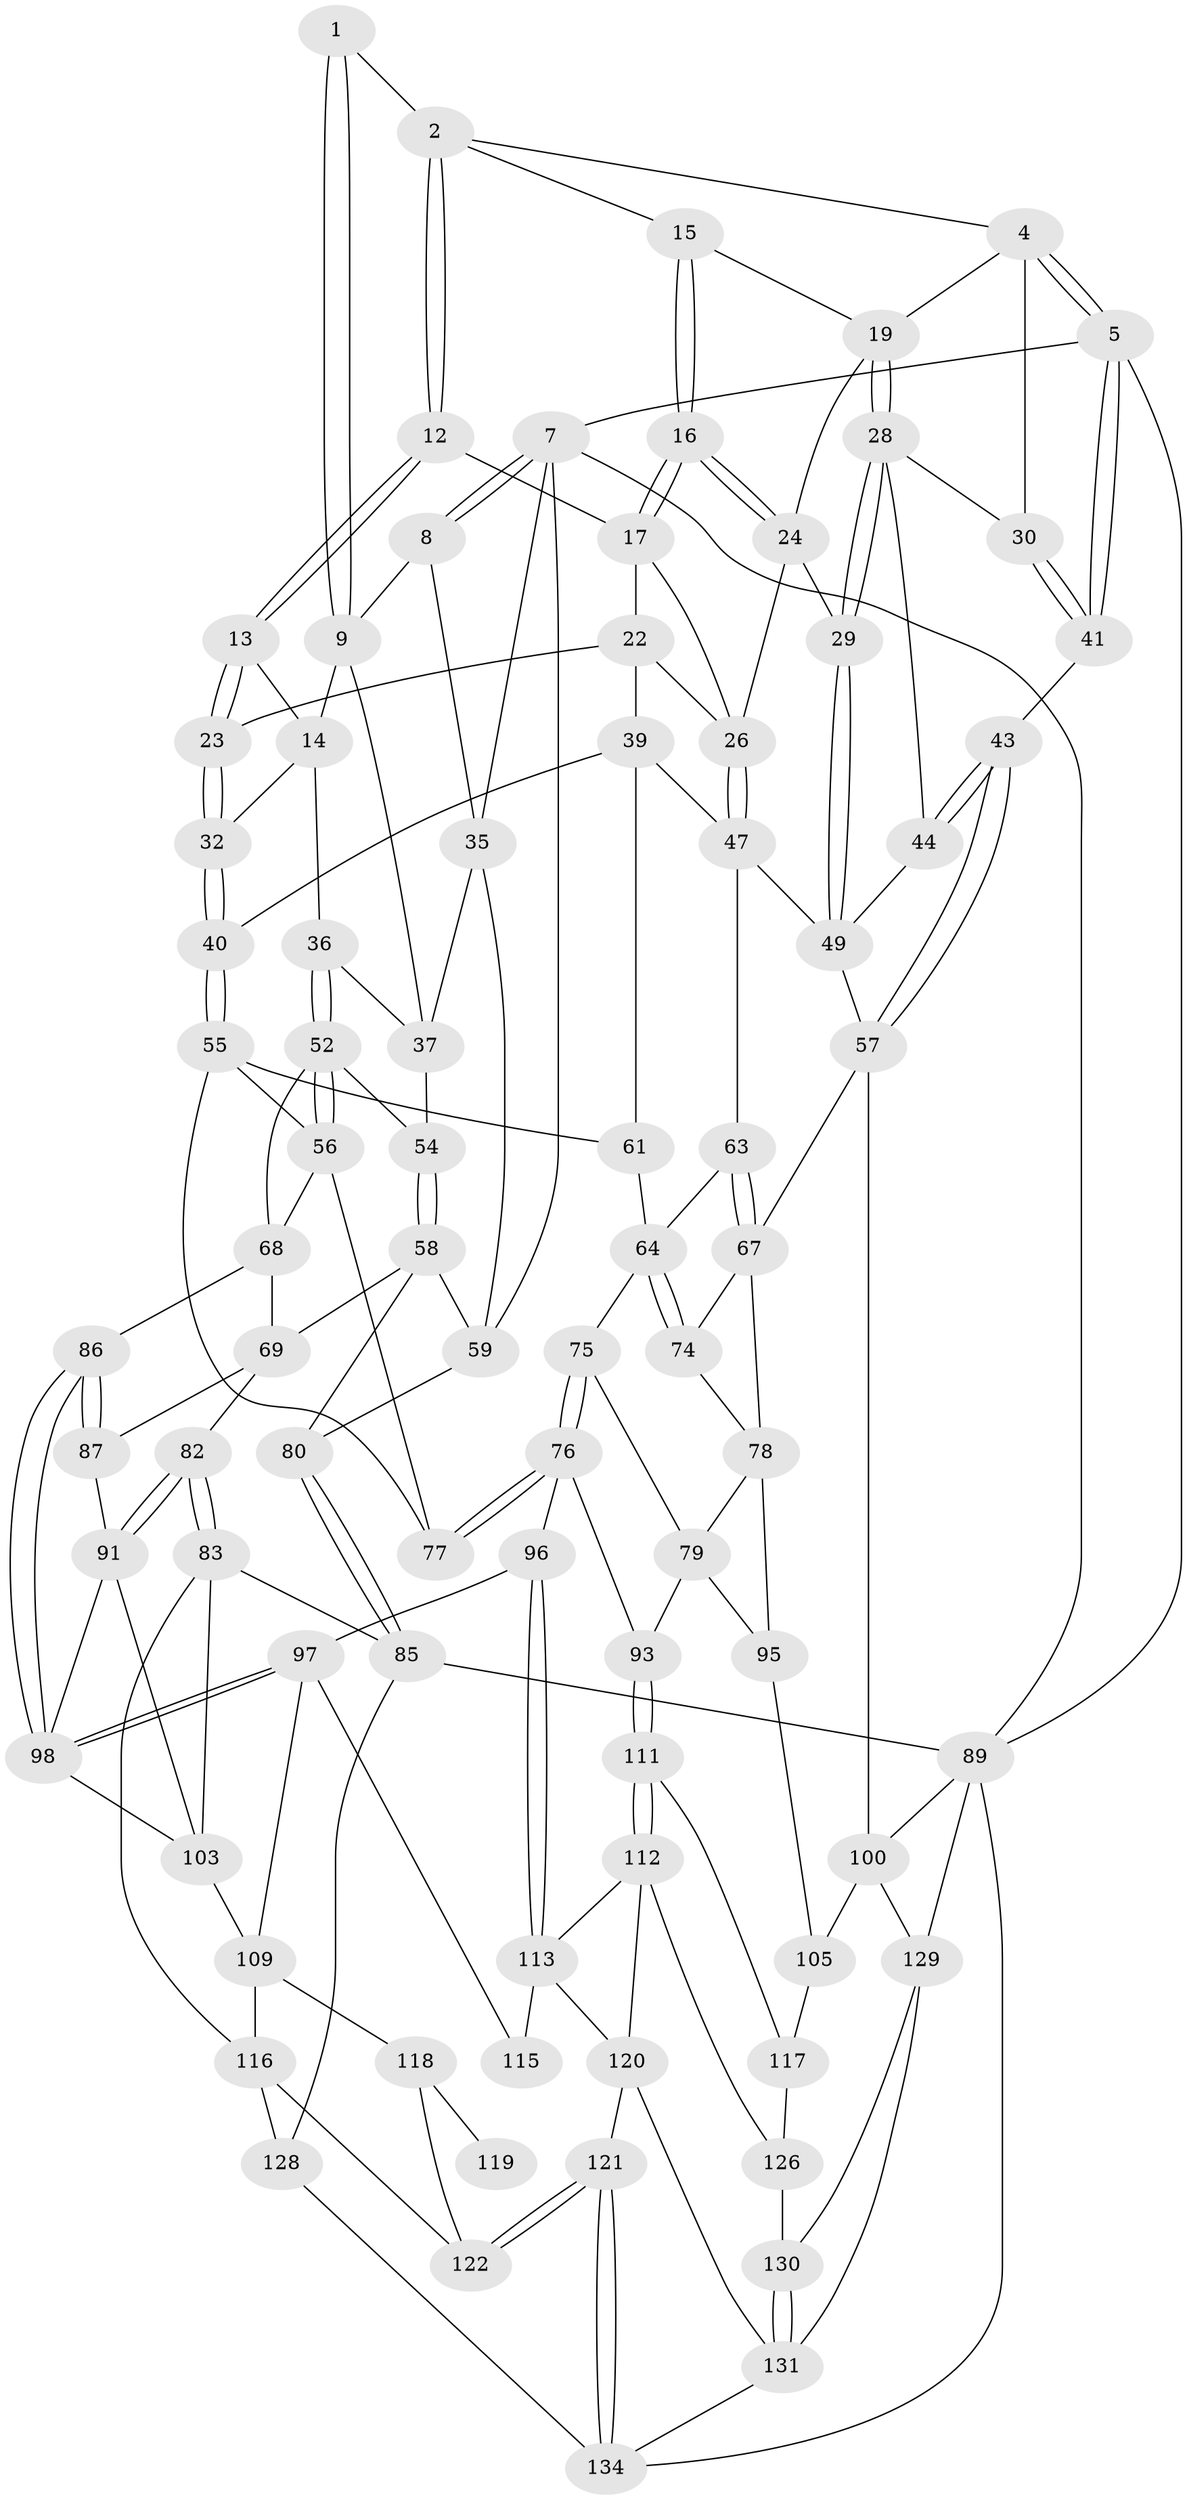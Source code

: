 // original degree distribution, {3: 0.022058823529411766, 4: 0.25735294117647056, 6: 0.25735294117647056, 5: 0.4632352941176471}
// Generated by graph-tools (version 1.1) at 2025/42/03/06/25 10:42:33]
// undirected, 85 vertices, 189 edges
graph export_dot {
graph [start="1"]
  node [color=gray90,style=filled];
  1 [pos="+0.17277375525111235+0"];
  2 [pos="+0.5261446811780305+0",super="+3"];
  4 [pos="+1+0",super="+18"];
  5 [pos="+1+0",super="+6"];
  7 [pos="+0+0",super="+34"];
  8 [pos="+0.10447224556160309+0",super="+11"];
  9 [pos="+0.22716315712124832+0.057819535356901014",super="+10"];
  12 [pos="+0.52356055392872+0"];
  13 [pos="+0.41676534567572127+0.08807067994928892"];
  14 [pos="+0.4145608495440002+0.08841878677219464",super="+33"];
  15 [pos="+0.7962050381181683+0"];
  16 [pos="+0.724190205197793+0.08751998717683666"];
  17 [pos="+0.5946363682086673+0.03867229033866222",super="+21"];
  19 [pos="+0.8560415479098843+0.09309554488617283",super="+20"];
  22 [pos="+0.4612222484079223+0.12583471819130174",super="+38"];
  23 [pos="+0.4369558394817426+0.11306721709035902"];
  24 [pos="+0.7272822792081125+0.14954880405449406",super="+25"];
  26 [pos="+0.6546229379842939+0.22011922732673703",super="+27"];
  28 [pos="+0.8266857597967544+0.20435155273317843",super="+31"];
  29 [pos="+0.8093706246325255+0.22024904648002835"];
  30 [pos="+0.9303806662411421+0.16450968438948424"];
  32 [pos="+0.40218801055300885+0.27820817154314387"];
  35 [pos="+0+0.18246178354282028",super="+46"];
  36 [pos="+0.2813880013603874+0.24040696426202357"];
  37 [pos="+0.22067665961542487+0.21382589041956704",super="+45"];
  39 [pos="+0.4700399474676026+0.28246304728577804",super="+48"];
  40 [pos="+0.42573447164010847+0.30013139366325814"];
  41 [pos="+0.9369357676546839+0.16763375764901273",super="+42"];
  43 [pos="+1+0.35049350980895083"];
  44 [pos="+0.9125963033663+0.2697285624989901"];
  47 [pos="+0.6504901500365775+0.24193109272594127",super="+51"];
  49 [pos="+0.824545323125994+0.25809839411775465",super="+50"];
  52 [pos="+0.29184291330020695+0.3818432420737678",super="+53"];
  54 [pos="+0.18647422805737096+0.3579671060867247"];
  55 [pos="+0.4169181940383344+0.3929073666839931",super="+62"];
  56 [pos="+0.3627064983742426+0.4023074366465242",super="+71"];
  57 [pos="+1+0.49456099060794206",super="+66"];
  58 [pos="+0.1051120576068574+0.4133131345425916",super="+70"];
  59 [pos="+0.0937072494248312+0.3225034105237603",super="+60"];
  61 [pos="+0.6221984415097193+0.336332966270507"];
  63 [pos="+0.8083313966195699+0.35881542187294446"];
  64 [pos="+0.747465119347169+0.3865619296941662",super="+65"];
  67 [pos="+0.9983228146266938+0.5012207877109203",super="+73"];
  68 [pos="+0.24382540892329974+0.45155779418977865",super="+72"];
  69 [pos="+0.11177261896076865+0.4308524951214992",super="+81"];
  74 [pos="+0.755726611247474+0.5196431582892044"];
  75 [pos="+0.6550646779652785+0.47086494318748456"];
  76 [pos="+0.4921359898325655+0.532255755048713",super="+94"];
  77 [pos="+0.4863232634958746+0.5200002912907186"];
  78 [pos="+0.7414830894272836+0.5299871203979577",super="+90"];
  79 [pos="+0.7132534782231595+0.5366079455918941",super="+92"];
  80 [pos="+0+0.4144247602821515"];
  82 [pos="+0.01544154067413102+0.6120593396833456"];
  83 [pos="+0+0.6261726246676038",super="+84"];
  85 [pos="+0+0.650585650039785",super="+88"];
  86 [pos="+0.2563756234687385+0.5375351666220839"];
  87 [pos="+0.19020500587032582+0.5379034180916747"];
  89 [pos="+0+1",super="+99"];
  91 [pos="+0.14983592630027778+0.5832516643004714",super="+102"];
  93 [pos="+0.582606931408049+0.6753746912136755"];
  95 [pos="+0.7801150697774062+0.685126982043932"];
  96 [pos="+0.4176088668445524+0.6376789644497108"];
  97 [pos="+0.3632887514799192+0.6618706185290064",super="+108"];
  98 [pos="+0.2822830787546422+0.6226459656624665",super="+101"];
  100 [pos="+1+0.6576231748119136",super="+104"];
  103 [pos="+0.11534979350519298+0.6768990573151948",super="+107"];
  105 [pos="+0.8722440751694612+0.7673942213949089",super="+106"];
  109 [pos="+0.19750513855495097+0.7795896969508607",super="+110"];
  111 [pos="+0.5793475619146017+0.7493550513284142"];
  112 [pos="+0.5546362654158814+0.8165182344991102",super="+127"];
  113 [pos="+0.4497198010639403+0.8570668675805638",super="+114"];
  115 [pos="+0.364315858536143+0.7573710436881579"];
  116 [pos="+0.16933633830113842+0.798458980089507",super="+125"];
  117 [pos="+0.7279735394751784+0.7961743407962412",super="+124"];
  118 [pos="+0.2539694786843452+0.8177712639010373",super="+123"];
  119 [pos="+0.33784471291263773+0.7795678910918479"];
  120 [pos="+0.38239743053210445+0.9426852983076266",super="+132"];
  121 [pos="+0.36783355177557736+0.9594313126571238"];
  122 [pos="+0.34478349816958+0.9360657581860319"];
  126 [pos="+0.7697281331381811+0.846609332850693"];
  128 [pos="+0.12147506122718865+0.8820596920257977"];
  129 [pos="+0.8923693410243996+0.96727400902031",super="+133"];
  130 [pos="+0.7880969503304786+0.9015607027695133"];
  131 [pos="+0.6512324126125821+1",super="+135"];
  134 [pos="+0.3513878960353391+1",super="+136"];
  1 -- 2;
  1 -- 9;
  1 -- 9;
  2 -- 12;
  2 -- 12;
  2 -- 4;
  2 -- 15;
  4 -- 5;
  4 -- 5;
  4 -- 19;
  4 -- 30;
  5 -- 41 [weight=2];
  5 -- 41;
  5 -- 7;
  5 -- 89;
  7 -- 8;
  7 -- 8;
  7 -- 89;
  7 -- 35;
  7 -- 59;
  8 -- 35;
  8 -- 9;
  9 -- 14;
  9 -- 37;
  12 -- 13;
  12 -- 13;
  12 -- 17;
  13 -- 14;
  13 -- 23;
  13 -- 23;
  14 -- 32;
  14 -- 36;
  15 -- 16;
  15 -- 16;
  15 -- 19;
  16 -- 17;
  16 -- 17;
  16 -- 24;
  16 -- 24;
  17 -- 22;
  17 -- 26;
  19 -- 28;
  19 -- 28;
  19 -- 24;
  22 -- 23;
  22 -- 39;
  22 -- 26;
  23 -- 32;
  23 -- 32;
  24 -- 26;
  24 -- 29;
  26 -- 47;
  26 -- 47;
  28 -- 29;
  28 -- 29;
  28 -- 30;
  28 -- 44;
  29 -- 49;
  29 -- 49;
  30 -- 41;
  30 -- 41;
  32 -- 40;
  32 -- 40;
  35 -- 59;
  35 -- 37;
  36 -- 37;
  36 -- 52;
  36 -- 52;
  37 -- 54;
  39 -- 40;
  39 -- 61;
  39 -- 47;
  40 -- 55;
  40 -- 55;
  41 -- 43;
  43 -- 44;
  43 -- 44;
  43 -- 57;
  43 -- 57;
  44 -- 49;
  47 -- 63;
  47 -- 49;
  49 -- 57;
  52 -- 56;
  52 -- 56;
  52 -- 54;
  52 -- 68;
  54 -- 58;
  54 -- 58;
  55 -- 56;
  55 -- 77;
  55 -- 61;
  56 -- 68;
  56 -- 77;
  57 -- 67;
  57 -- 100;
  58 -- 59;
  58 -- 80;
  58 -- 69;
  59 -- 80;
  61 -- 64;
  63 -- 64;
  63 -- 67;
  63 -- 67;
  64 -- 74;
  64 -- 74;
  64 -- 75;
  67 -- 74;
  67 -- 78;
  68 -- 69;
  68 -- 86;
  69 -- 82;
  69 -- 87;
  74 -- 78;
  75 -- 76;
  75 -- 76;
  75 -- 79;
  76 -- 77;
  76 -- 77;
  76 -- 96;
  76 -- 93;
  78 -- 79;
  78 -- 95;
  79 -- 93;
  79 -- 95;
  80 -- 85;
  80 -- 85;
  82 -- 83;
  82 -- 83;
  82 -- 91;
  82 -- 91;
  83 -- 103;
  83 -- 116;
  83 -- 85;
  85 -- 128;
  85 -- 89;
  86 -- 87;
  86 -- 87;
  86 -- 98;
  86 -- 98;
  87 -- 91;
  89 -- 134;
  89 -- 129;
  89 -- 100;
  91 -- 103;
  91 -- 98;
  93 -- 111;
  93 -- 111;
  95 -- 105;
  96 -- 97;
  96 -- 113;
  96 -- 113;
  97 -- 98;
  97 -- 98;
  97 -- 115;
  97 -- 109;
  98 -- 103;
  100 -- 105;
  100 -- 129;
  103 -- 109;
  105 -- 117 [weight=2];
  109 -- 118;
  109 -- 116;
  111 -- 112;
  111 -- 112;
  111 -- 117;
  112 -- 113;
  112 -- 120;
  112 -- 126;
  113 -- 120;
  113 -- 115;
  116 -- 128;
  116 -- 122;
  117 -- 126;
  118 -- 119 [weight=2];
  118 -- 122;
  120 -- 121;
  120 -- 131;
  121 -- 122;
  121 -- 122;
  121 -- 134;
  121 -- 134;
  126 -- 130;
  128 -- 134;
  129 -- 130;
  129 -- 131;
  130 -- 131;
  130 -- 131;
  131 -- 134;
}
